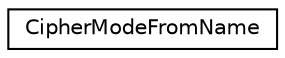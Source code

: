 digraph "Graphical Class Hierarchy"
{
 // LATEX_PDF_SIZE
  edge [fontname="Helvetica",fontsize="10",labelfontname="Helvetica",labelfontsize="10"];
  node [fontname="Helvetica",fontsize="10",shape=record];
  rankdir="LR";
  Node0 [label="CipherModeFromName",height=0.2,width=0.4,color="black", fillcolor="white", style="filled",URL="$class_cipher_mode_from_name.html",tooltip="Get a Cipher Mode instance from it's enumeration name."];
}

